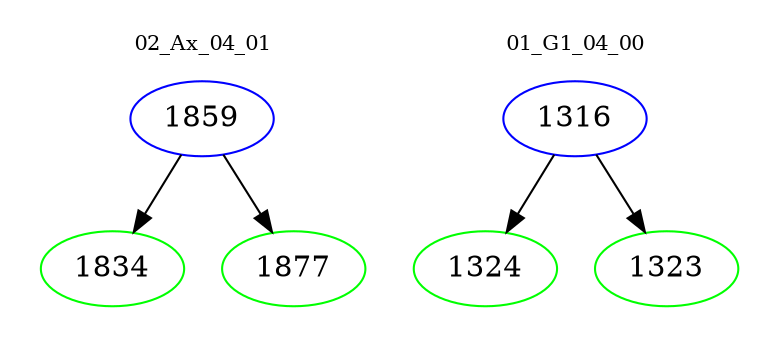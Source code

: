 digraph{
subgraph cluster_0 {
color = white
label = "02_Ax_04_01";
fontsize=10;
T0_1859 [label="1859", color="blue"]
T0_1859 -> T0_1834 [color="black"]
T0_1834 [label="1834", color="green"]
T0_1859 -> T0_1877 [color="black"]
T0_1877 [label="1877", color="green"]
}
subgraph cluster_1 {
color = white
label = "01_G1_04_00";
fontsize=10;
T1_1316 [label="1316", color="blue"]
T1_1316 -> T1_1324 [color="black"]
T1_1324 [label="1324", color="green"]
T1_1316 -> T1_1323 [color="black"]
T1_1323 [label="1323", color="green"]
}
}
